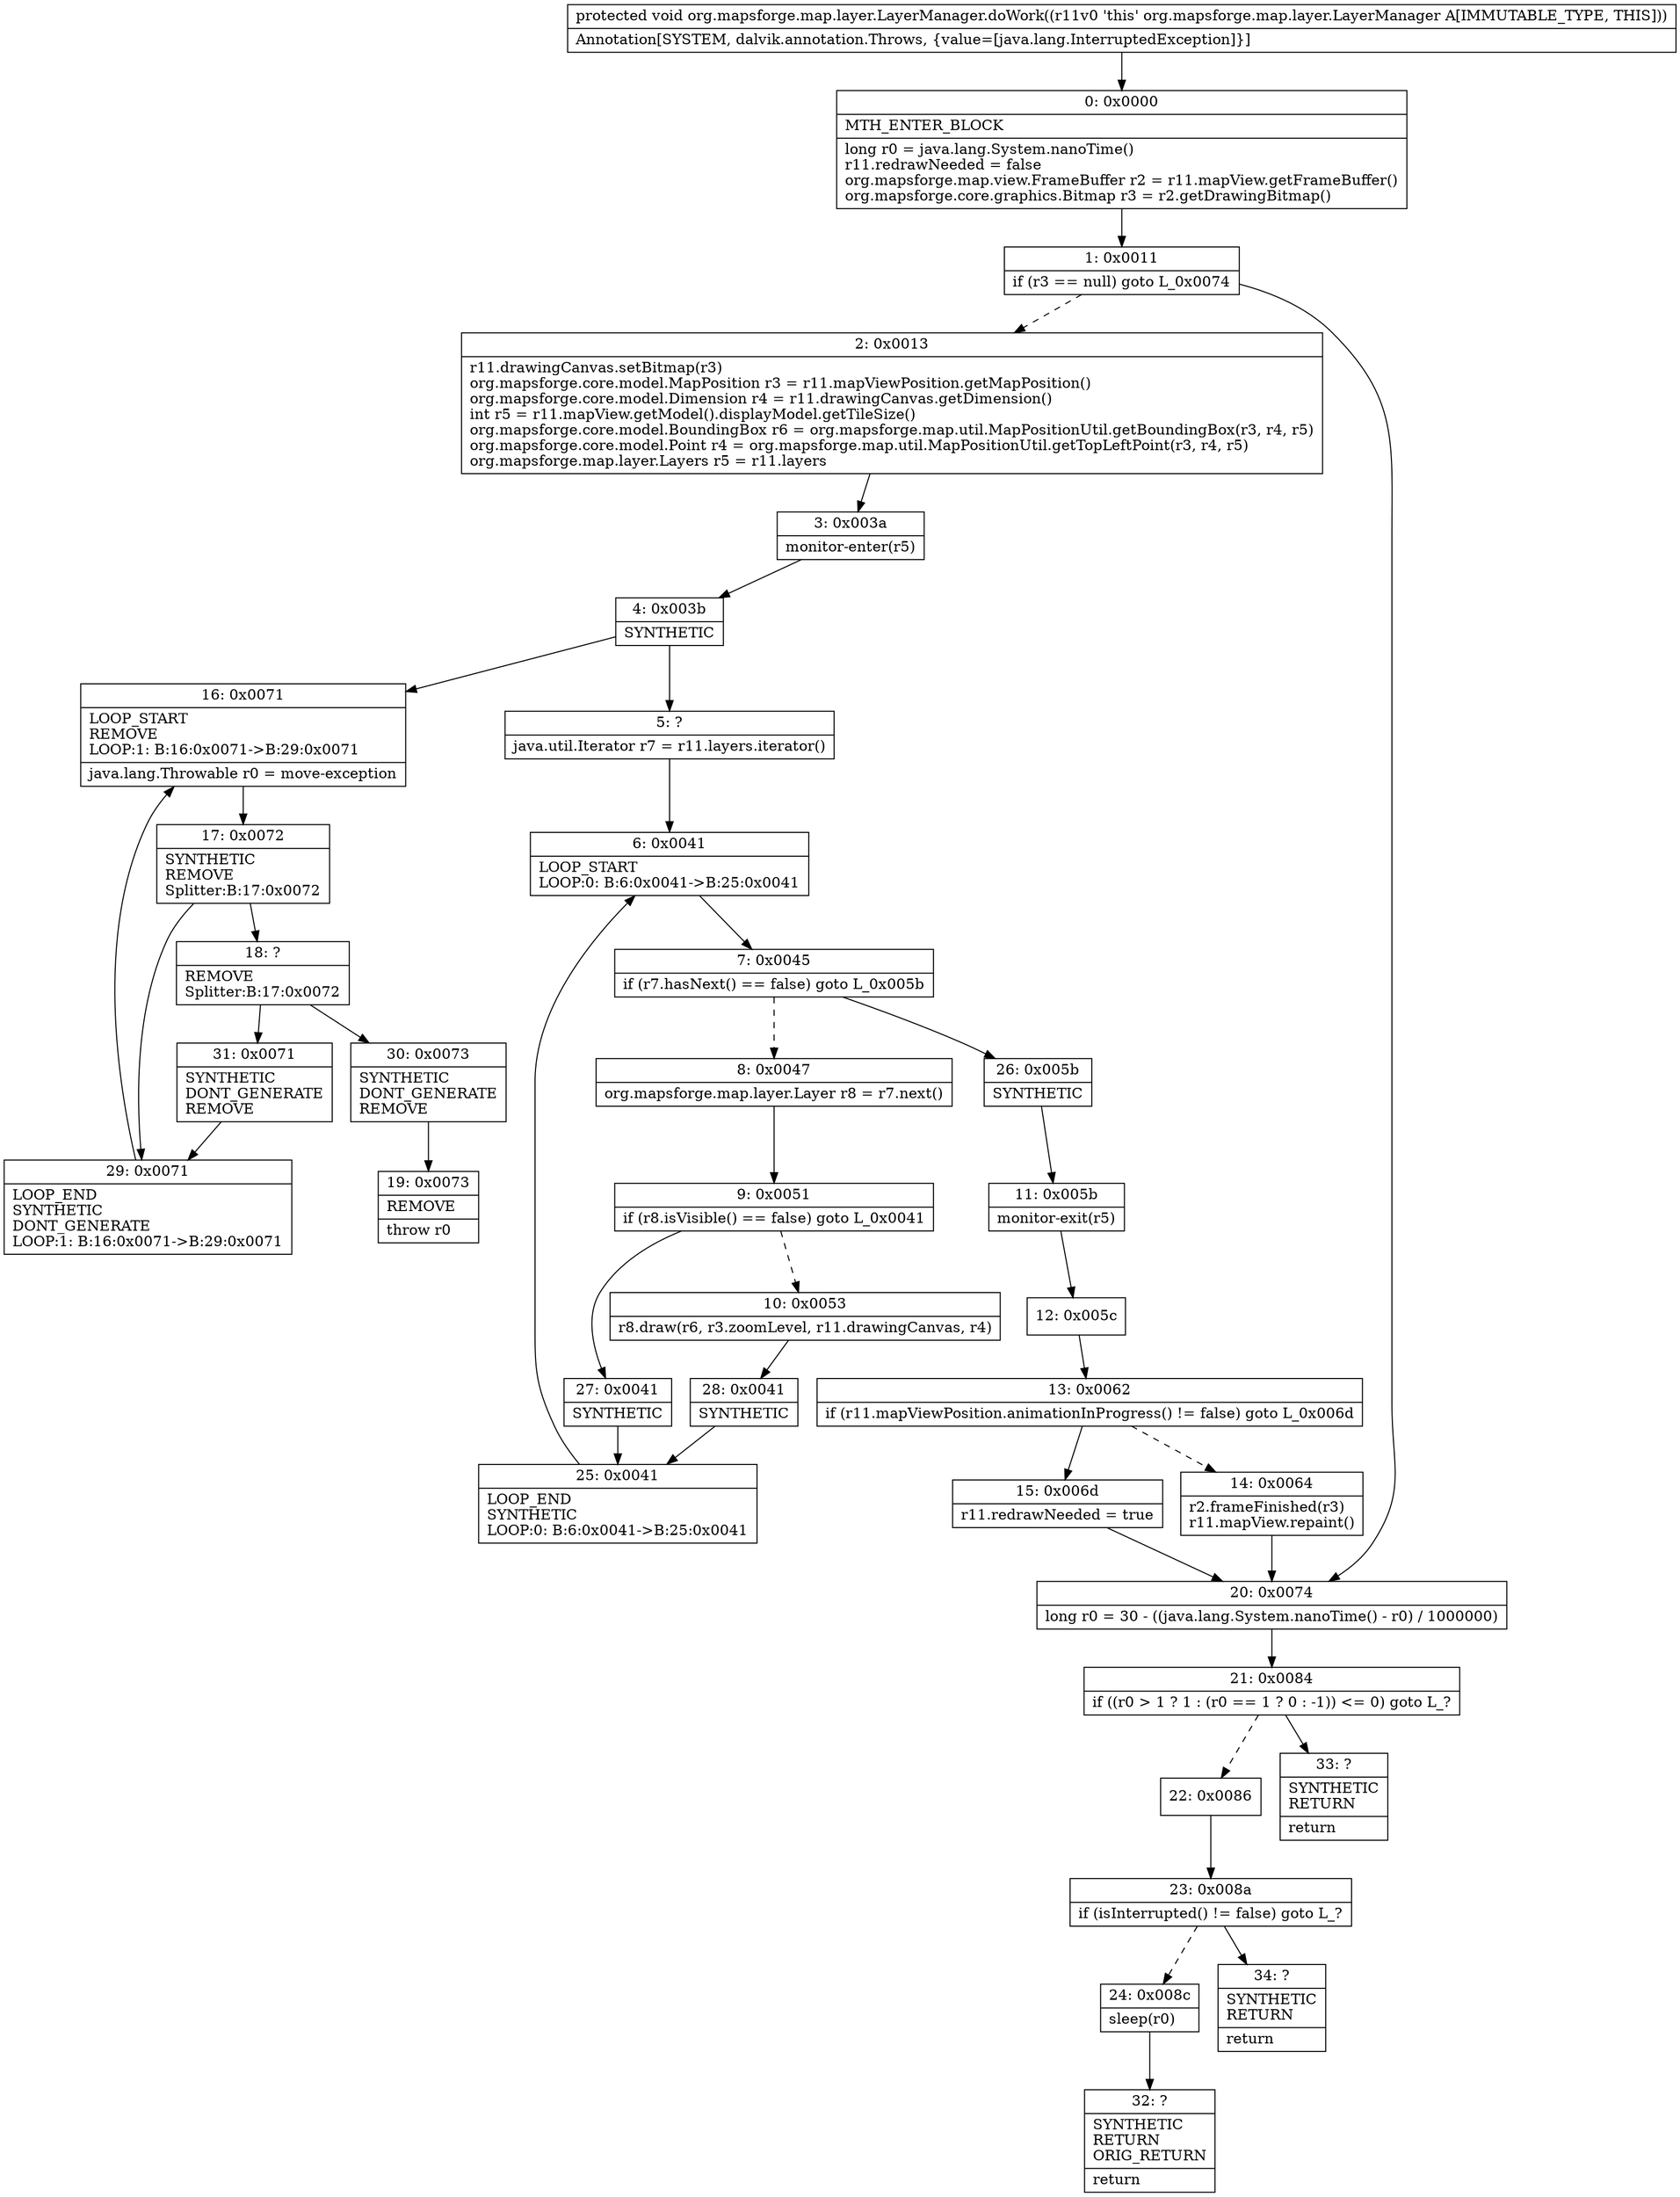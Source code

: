 digraph "CFG fororg.mapsforge.map.layer.LayerManager.doWork()V" {
Node_0 [shape=record,label="{0\:\ 0x0000|MTH_ENTER_BLOCK\l|long r0 = java.lang.System.nanoTime()\lr11.redrawNeeded = false\lorg.mapsforge.map.view.FrameBuffer r2 = r11.mapView.getFrameBuffer()\lorg.mapsforge.core.graphics.Bitmap r3 = r2.getDrawingBitmap()\l}"];
Node_1 [shape=record,label="{1\:\ 0x0011|if (r3 == null) goto L_0x0074\l}"];
Node_2 [shape=record,label="{2\:\ 0x0013|r11.drawingCanvas.setBitmap(r3)\lorg.mapsforge.core.model.MapPosition r3 = r11.mapViewPosition.getMapPosition()\lorg.mapsforge.core.model.Dimension r4 = r11.drawingCanvas.getDimension()\lint r5 = r11.mapView.getModel().displayModel.getTileSize()\lorg.mapsforge.core.model.BoundingBox r6 = org.mapsforge.map.util.MapPositionUtil.getBoundingBox(r3, r4, r5)\lorg.mapsforge.core.model.Point r4 = org.mapsforge.map.util.MapPositionUtil.getTopLeftPoint(r3, r4, r5)\lorg.mapsforge.map.layer.Layers r5 = r11.layers\l}"];
Node_3 [shape=record,label="{3\:\ 0x003a|monitor\-enter(r5)\l}"];
Node_4 [shape=record,label="{4\:\ 0x003b|SYNTHETIC\l}"];
Node_5 [shape=record,label="{5\:\ ?|java.util.Iterator r7 = r11.layers.iterator()\l}"];
Node_6 [shape=record,label="{6\:\ 0x0041|LOOP_START\lLOOP:0: B:6:0x0041\-\>B:25:0x0041\l}"];
Node_7 [shape=record,label="{7\:\ 0x0045|if (r7.hasNext() == false) goto L_0x005b\l}"];
Node_8 [shape=record,label="{8\:\ 0x0047|org.mapsforge.map.layer.Layer r8 = r7.next()\l}"];
Node_9 [shape=record,label="{9\:\ 0x0051|if (r8.isVisible() == false) goto L_0x0041\l}"];
Node_10 [shape=record,label="{10\:\ 0x0053|r8.draw(r6, r3.zoomLevel, r11.drawingCanvas, r4)\l}"];
Node_11 [shape=record,label="{11\:\ 0x005b|monitor\-exit(r5)\l}"];
Node_12 [shape=record,label="{12\:\ 0x005c}"];
Node_13 [shape=record,label="{13\:\ 0x0062|if (r11.mapViewPosition.animationInProgress() != false) goto L_0x006d\l}"];
Node_14 [shape=record,label="{14\:\ 0x0064|r2.frameFinished(r3)\lr11.mapView.repaint()\l}"];
Node_15 [shape=record,label="{15\:\ 0x006d|r11.redrawNeeded = true\l}"];
Node_16 [shape=record,label="{16\:\ 0x0071|LOOP_START\lREMOVE\lLOOP:1: B:16:0x0071\-\>B:29:0x0071\l|java.lang.Throwable r0 = move\-exception\l}"];
Node_17 [shape=record,label="{17\:\ 0x0072|SYNTHETIC\lREMOVE\lSplitter:B:17:0x0072\l}"];
Node_18 [shape=record,label="{18\:\ ?|REMOVE\lSplitter:B:17:0x0072\l}"];
Node_19 [shape=record,label="{19\:\ 0x0073|REMOVE\l|throw r0\l}"];
Node_20 [shape=record,label="{20\:\ 0x0074|long r0 = 30 \- ((java.lang.System.nanoTime() \- r0) \/ 1000000)\l}"];
Node_21 [shape=record,label="{21\:\ 0x0084|if ((r0 \> 1 ? 1 : (r0 == 1 ? 0 : \-1)) \<= 0) goto L_?\l}"];
Node_22 [shape=record,label="{22\:\ 0x0086}"];
Node_23 [shape=record,label="{23\:\ 0x008a|if (isInterrupted() != false) goto L_?\l}"];
Node_24 [shape=record,label="{24\:\ 0x008c|sleep(r0)\l}"];
Node_25 [shape=record,label="{25\:\ 0x0041|LOOP_END\lSYNTHETIC\lLOOP:0: B:6:0x0041\-\>B:25:0x0041\l}"];
Node_26 [shape=record,label="{26\:\ 0x005b|SYNTHETIC\l}"];
Node_27 [shape=record,label="{27\:\ 0x0041|SYNTHETIC\l}"];
Node_28 [shape=record,label="{28\:\ 0x0041|SYNTHETIC\l}"];
Node_29 [shape=record,label="{29\:\ 0x0071|LOOP_END\lSYNTHETIC\lDONT_GENERATE\lLOOP:1: B:16:0x0071\-\>B:29:0x0071\l}"];
Node_30 [shape=record,label="{30\:\ 0x0073|SYNTHETIC\lDONT_GENERATE\lREMOVE\l}"];
Node_31 [shape=record,label="{31\:\ 0x0071|SYNTHETIC\lDONT_GENERATE\lREMOVE\l}"];
Node_32 [shape=record,label="{32\:\ ?|SYNTHETIC\lRETURN\lORIG_RETURN\l|return\l}"];
Node_33 [shape=record,label="{33\:\ ?|SYNTHETIC\lRETURN\l|return\l}"];
Node_34 [shape=record,label="{34\:\ ?|SYNTHETIC\lRETURN\l|return\l}"];
MethodNode[shape=record,label="{protected void org.mapsforge.map.layer.LayerManager.doWork((r11v0 'this' org.mapsforge.map.layer.LayerManager A[IMMUTABLE_TYPE, THIS]))  | Annotation[SYSTEM, dalvik.annotation.Throws, \{value=[java.lang.InterruptedException]\}]\l}"];
MethodNode -> Node_0;
Node_0 -> Node_1;
Node_1 -> Node_2[style=dashed];
Node_1 -> Node_20;
Node_2 -> Node_3;
Node_3 -> Node_4;
Node_4 -> Node_5;
Node_4 -> Node_16;
Node_5 -> Node_6;
Node_6 -> Node_7;
Node_7 -> Node_8[style=dashed];
Node_7 -> Node_26;
Node_8 -> Node_9;
Node_9 -> Node_10[style=dashed];
Node_9 -> Node_27;
Node_10 -> Node_28;
Node_11 -> Node_12;
Node_12 -> Node_13;
Node_13 -> Node_14[style=dashed];
Node_13 -> Node_15;
Node_14 -> Node_20;
Node_15 -> Node_20;
Node_16 -> Node_17;
Node_17 -> Node_18;
Node_17 -> Node_29;
Node_18 -> Node_30;
Node_18 -> Node_31;
Node_20 -> Node_21;
Node_21 -> Node_22[style=dashed];
Node_21 -> Node_33;
Node_22 -> Node_23;
Node_23 -> Node_24[style=dashed];
Node_23 -> Node_34;
Node_24 -> Node_32;
Node_25 -> Node_6;
Node_26 -> Node_11;
Node_27 -> Node_25;
Node_28 -> Node_25;
Node_29 -> Node_16;
Node_30 -> Node_19;
Node_31 -> Node_29;
}

